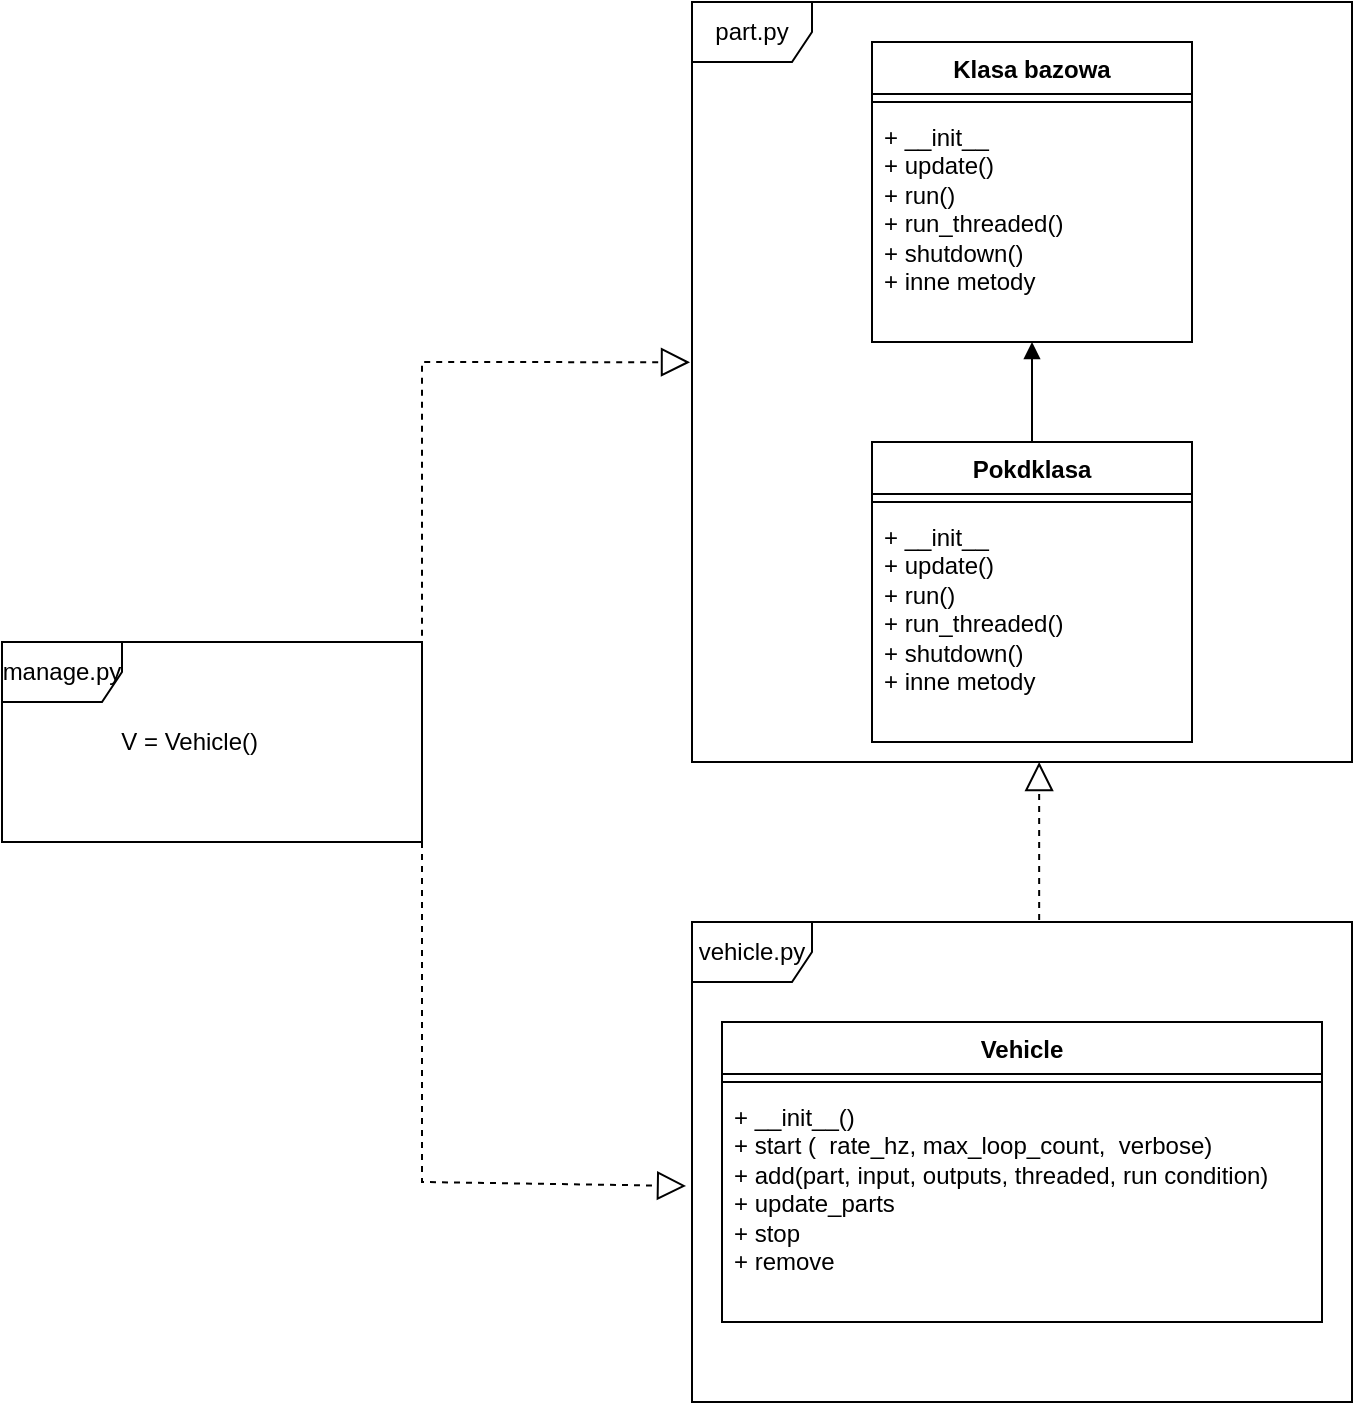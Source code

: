 <mxfile version="22.1.11" type="github">
  <diagram id="C5RBs43oDa-KdzZeNtuy" name="Page-1">
    <mxGraphModel dx="2607" dy="1396" grid="1" gridSize="10" guides="1" tooltips="1" connect="1" arrows="1" fold="1" page="1" pageScale="1" pageWidth="1169" pageHeight="1654" math="0" shadow="0">
      <root>
        <mxCell id="WIyWlLk6GJQsqaUBKTNV-0" />
        <mxCell id="WIyWlLk6GJQsqaUBKTNV-1" parent="WIyWlLk6GJQsqaUBKTNV-0" />
        <mxCell id="xAhn1PzQ28b_dTYz_ApR-18" value="part.py" style="shape=umlFrame;whiteSpace=wrap;html=1;pointerEvents=0;" vertex="1" parent="WIyWlLk6GJQsqaUBKTNV-1">
          <mxGeometry x="585" y="40" width="330" height="380" as="geometry" />
        </mxCell>
        <mxCell id="xAhn1PzQ28b_dTYz_ApR-19" value="Klasa bazowa" style="swimlane;fontStyle=1;align=center;verticalAlign=top;childLayout=stackLayout;horizontal=1;startSize=26;horizontalStack=0;resizeParent=1;resizeParentMax=0;resizeLast=0;collapsible=1;marginBottom=0;whiteSpace=wrap;html=1;" vertex="1" parent="WIyWlLk6GJQsqaUBKTNV-1">
          <mxGeometry x="675" y="60" width="160" height="150" as="geometry" />
        </mxCell>
        <mxCell id="xAhn1PzQ28b_dTYz_ApR-21" value="" style="line;strokeWidth=1;fillColor=none;align=left;verticalAlign=middle;spacingTop=-1;spacingLeft=3;spacingRight=3;rotatable=0;labelPosition=right;points=[];portConstraint=eastwest;strokeColor=inherit;" vertex="1" parent="xAhn1PzQ28b_dTYz_ApR-19">
          <mxGeometry y="26" width="160" height="8" as="geometry" />
        </mxCell>
        <mxCell id="xAhn1PzQ28b_dTYz_ApR-22" value="+ __init__&lt;br&gt;+ update()&lt;br&gt;+ run()&lt;br&gt;+ run_threaded()&lt;br&gt;+ shutdown()&lt;br&gt;+ inne metody" style="text;strokeColor=none;fillColor=none;align=left;verticalAlign=top;spacingLeft=4;spacingRight=4;overflow=hidden;rotatable=0;points=[[0,0.5],[1,0.5]];portConstraint=eastwest;whiteSpace=wrap;html=1;" vertex="1" parent="xAhn1PzQ28b_dTYz_ApR-19">
          <mxGeometry y="34" width="160" height="116" as="geometry" />
        </mxCell>
        <mxCell id="xAhn1PzQ28b_dTYz_ApR-23" value="Pokdklasa" style="swimlane;fontStyle=1;align=center;verticalAlign=top;childLayout=stackLayout;horizontal=1;startSize=26;horizontalStack=0;resizeParent=1;resizeParentMax=0;resizeLast=0;collapsible=1;marginBottom=0;whiteSpace=wrap;html=1;" vertex="1" parent="WIyWlLk6GJQsqaUBKTNV-1">
          <mxGeometry x="675" y="260" width="160" height="150" as="geometry" />
        </mxCell>
        <mxCell id="xAhn1PzQ28b_dTYz_ApR-24" value="" style="line;strokeWidth=1;fillColor=none;align=left;verticalAlign=middle;spacingTop=-1;spacingLeft=3;spacingRight=3;rotatable=0;labelPosition=right;points=[];portConstraint=eastwest;strokeColor=inherit;" vertex="1" parent="xAhn1PzQ28b_dTYz_ApR-23">
          <mxGeometry y="26" width="160" height="8" as="geometry" />
        </mxCell>
        <mxCell id="xAhn1PzQ28b_dTYz_ApR-25" value="+ __init__&lt;br&gt;+ update()&lt;br&gt;+ run()&lt;br&gt;+ run_threaded()&lt;br&gt;+ shutdown()&lt;br&gt;+ inne metody" style="text;strokeColor=none;fillColor=none;align=left;verticalAlign=top;spacingLeft=4;spacingRight=4;overflow=hidden;rotatable=0;points=[[0,0.5],[1,0.5]];portConstraint=eastwest;whiteSpace=wrap;html=1;" vertex="1" parent="xAhn1PzQ28b_dTYz_ApR-23">
          <mxGeometry y="34" width="160" height="116" as="geometry" />
        </mxCell>
        <mxCell id="xAhn1PzQ28b_dTYz_ApR-26" value="" style="html=1;verticalAlign=bottom;endArrow=block;curved=0;rounded=0;exitX=0.5;exitY=0;exitDx=0;exitDy=0;entryX=0.5;entryY=1;entryDx=0;entryDy=0;" edge="1" parent="WIyWlLk6GJQsqaUBKTNV-1" source="xAhn1PzQ28b_dTYz_ApR-23" target="xAhn1PzQ28b_dTYz_ApR-19">
          <mxGeometry width="80" relative="1" as="geometry">
            <mxPoint x="785" y="230" as="sourcePoint" />
            <mxPoint x="865" y="230" as="targetPoint" />
          </mxGeometry>
        </mxCell>
        <mxCell id="xAhn1PzQ28b_dTYz_ApR-27" value="vehicle.py" style="shape=umlFrame;whiteSpace=wrap;html=1;pointerEvents=0;" vertex="1" parent="WIyWlLk6GJQsqaUBKTNV-1">
          <mxGeometry x="585" y="500" width="330" height="240" as="geometry" />
        </mxCell>
        <mxCell id="xAhn1PzQ28b_dTYz_ApR-28" value="Vehicle" style="swimlane;fontStyle=1;align=center;verticalAlign=top;childLayout=stackLayout;horizontal=1;startSize=26;horizontalStack=0;resizeParent=1;resizeParentMax=0;resizeLast=0;collapsible=1;marginBottom=0;whiteSpace=wrap;html=1;" vertex="1" parent="WIyWlLk6GJQsqaUBKTNV-1">
          <mxGeometry x="600" y="550" width="300" height="150" as="geometry" />
        </mxCell>
        <mxCell id="xAhn1PzQ28b_dTYz_ApR-29" value="" style="line;strokeWidth=1;fillColor=none;align=left;verticalAlign=middle;spacingTop=-1;spacingLeft=3;spacingRight=3;rotatable=0;labelPosition=right;points=[];portConstraint=eastwest;strokeColor=inherit;" vertex="1" parent="xAhn1PzQ28b_dTYz_ApR-28">
          <mxGeometry y="26" width="300" height="8" as="geometry" />
        </mxCell>
        <mxCell id="xAhn1PzQ28b_dTYz_ApR-30" value="+ __init__()&lt;br&gt;+ start (&amp;nbsp;&amp;nbsp;rate_hz, max_loop_count,&amp;nbsp; verbose)&lt;br&gt;+ add(part, input, outputs, threaded, run condition)&lt;br&gt;+ update_parts&lt;br&gt;+ stop&lt;br&gt;+ remove" style="text;strokeColor=none;fillColor=none;align=left;verticalAlign=top;spacingLeft=4;spacingRight=4;overflow=hidden;rotatable=0;points=[[0,0.5],[1,0.5]];portConstraint=eastwest;whiteSpace=wrap;html=1;" vertex="1" parent="xAhn1PzQ28b_dTYz_ApR-28">
          <mxGeometry y="34" width="300" height="116" as="geometry" />
        </mxCell>
        <mxCell id="xAhn1PzQ28b_dTYz_ApR-31" value="manage.py" style="shape=umlFrame;whiteSpace=wrap;html=1;pointerEvents=0;" vertex="1" parent="WIyWlLk6GJQsqaUBKTNV-1">
          <mxGeometry x="240" y="360" width="210" height="100" as="geometry" />
        </mxCell>
        <mxCell id="xAhn1PzQ28b_dTYz_ApR-32" value="" style="endArrow=block;dashed=1;endFill=0;endSize=12;html=1;rounded=0;exitX=1;exitY=0.389;exitDx=0;exitDy=0;exitPerimeter=0;entryX=-0.003;entryY=0.474;entryDx=0;entryDy=0;entryPerimeter=0;" edge="1" parent="WIyWlLk6GJQsqaUBKTNV-1" source="xAhn1PzQ28b_dTYz_ApR-31" target="xAhn1PzQ28b_dTYz_ApR-18">
          <mxGeometry width="160" relative="1" as="geometry">
            <mxPoint x="447.1" y="399" as="sourcePoint" />
            <mxPoint x="535" y="260" as="targetPoint" />
            <Array as="points">
              <mxPoint x="450" y="220" />
            </Array>
          </mxGeometry>
        </mxCell>
        <mxCell id="xAhn1PzQ28b_dTYz_ApR-33" value="" style="endArrow=block;dashed=1;endFill=0;endSize=12;html=1;rounded=0;entryX=-0.009;entryY=0.55;entryDx=0;entryDy=0;entryPerimeter=0;" edge="1" parent="WIyWlLk6GJQsqaUBKTNV-1" target="xAhn1PzQ28b_dTYz_ApR-27">
          <mxGeometry width="160" relative="1" as="geometry">
            <mxPoint x="450" y="460" as="sourcePoint" />
            <mxPoint x="630" y="410" as="targetPoint" />
            <Array as="points">
              <mxPoint x="450" y="630" />
            </Array>
          </mxGeometry>
        </mxCell>
        <mxCell id="xAhn1PzQ28b_dTYz_ApR-34" value="" style="endArrow=block;dashed=1;endFill=0;endSize=12;html=1;rounded=0;exitX=0.526;exitY=-0.004;exitDx=0;exitDy=0;exitPerimeter=0;entryX=0.526;entryY=1;entryDx=0;entryDy=0;entryPerimeter=0;" edge="1" parent="WIyWlLk6GJQsqaUBKTNV-1" source="xAhn1PzQ28b_dTYz_ApR-27" target="xAhn1PzQ28b_dTYz_ApR-18">
          <mxGeometry width="160" relative="1" as="geometry">
            <mxPoint x="640" y="420" as="sourcePoint" />
            <mxPoint x="800" y="420" as="targetPoint" />
          </mxGeometry>
        </mxCell>
        <mxCell id="xAhn1PzQ28b_dTYz_ApR-35" value="V = Vehicle()&amp;nbsp; &amp;nbsp; &amp;nbsp; &amp;nbsp;" style="text;html=1;align=center;verticalAlign=middle;resizable=0;points=[];autosize=1;strokeColor=none;fillColor=none;" vertex="1" parent="WIyWlLk6GJQsqaUBKTNV-1">
          <mxGeometry x="285" y="395" width="120" height="30" as="geometry" />
        </mxCell>
      </root>
    </mxGraphModel>
  </diagram>
</mxfile>
